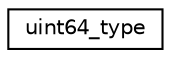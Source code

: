 digraph "Graphical Class Hierarchy"
{
 // LATEX_PDF_SIZE
  edge [fontname="Helvetica",fontsize="10",labelfontname="Helvetica",labelfontsize="10"];
  node [fontname="Helvetica",fontsize="10",shape=record];
  rankdir="LR";
  Node0 [label="uint64_type",height=0.2,width=0.4,color="black", fillcolor="white", style="filled",URL="$classuint64__type.html",tooltip=" "];
}
